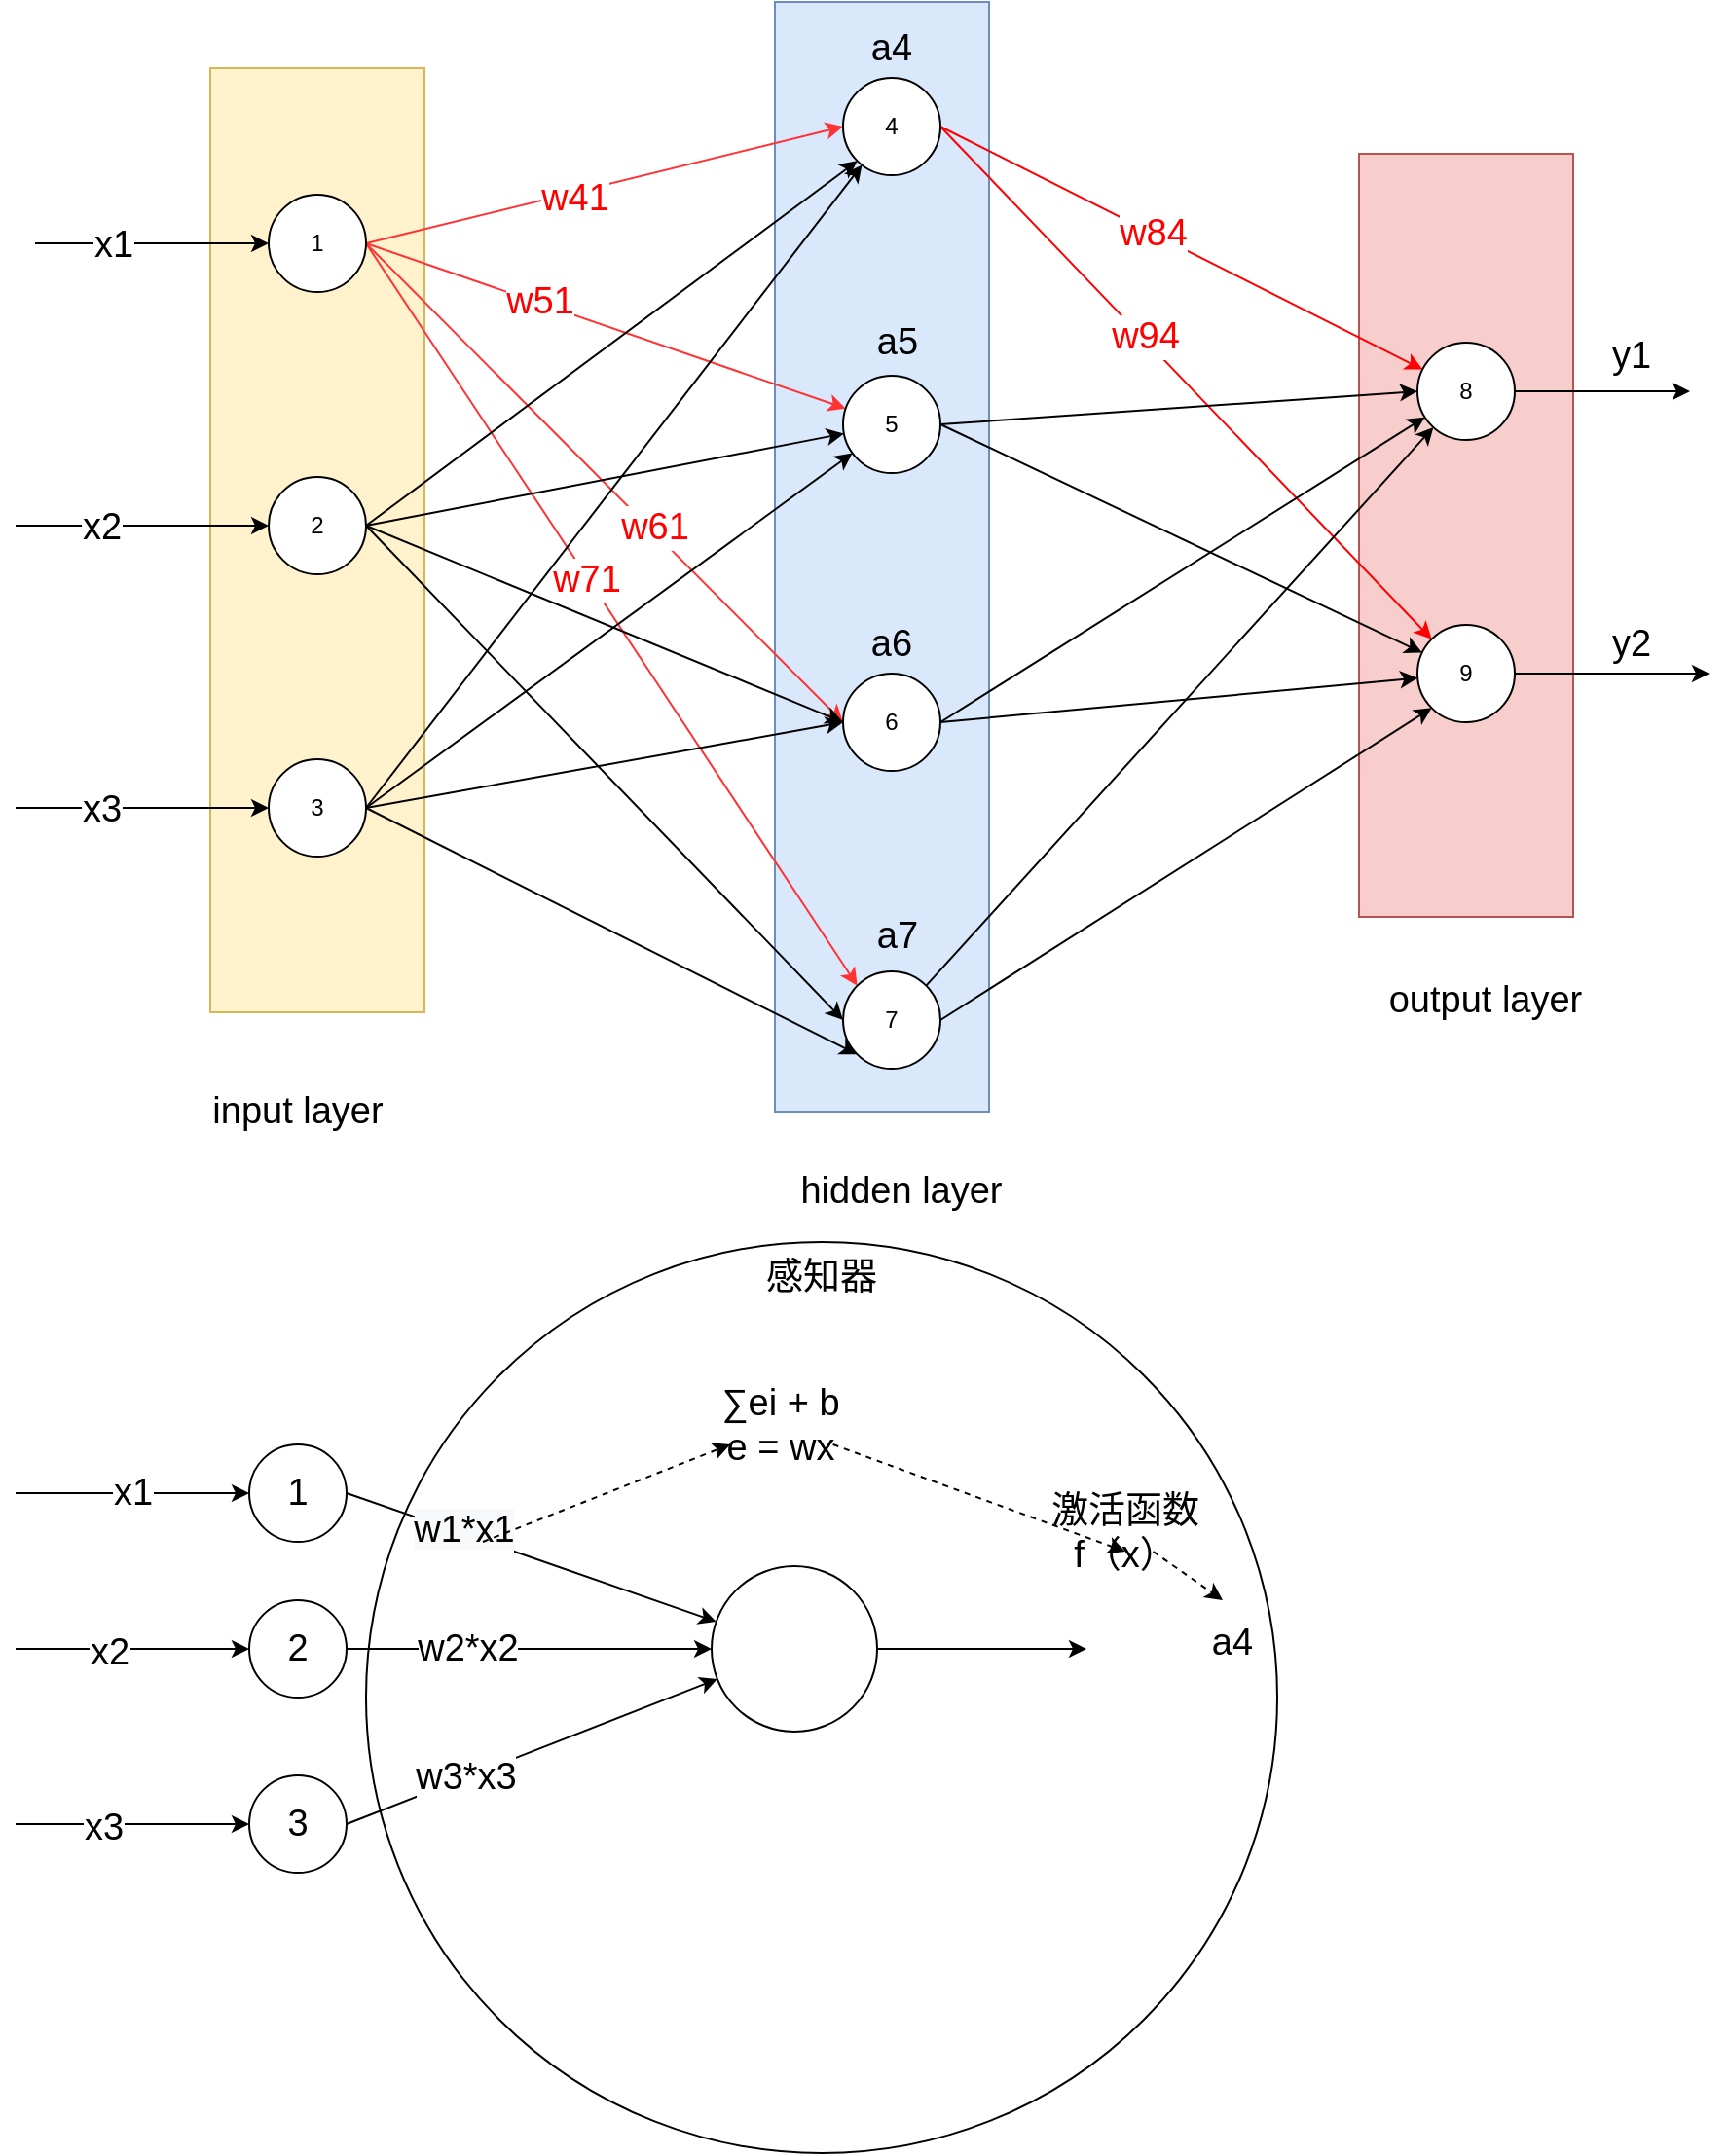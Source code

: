 <mxfile version="11.2.4" type="github" pages="1"><diagram id="sRPgiuU2ELGky1bLUA5l" name="第 1 页"><mxGraphModel dx="2075" dy="708" grid="1" gridSize="10" guides="1" tooltips="1" connect="1" arrows="1" fold="1" page="1" pageScale="1" pageWidth="827" pageHeight="1169" math="0" shadow="0"><root><mxCell id="0"/><mxCell id="1" parent="0"/><mxCell id="LAsPJ56PkUCeHqg7KBNk-83" value="x1" style="edgeStyle=none;rounded=0;orthogonalLoop=1;jettySize=auto;html=1;exitX=0;exitY=0.5;exitDx=0;exitDy=0;strokeColor=#000000;fontSize=19;fontColor=#000000;entryX=0;entryY=0.5;entryDx=0;entryDy=0;" edge="1" parent="1" target="LAsPJ56PkUCeHqg7KBNk-68"><mxGeometry relative="1" as="geometry"><mxPoint x="-40" y="805" as="sourcePoint"/></mxGeometry></mxCell><mxCell id="LAsPJ56PkUCeHqg7KBNk-69" value="感知器" style="ellipse;whiteSpace=wrap;html=1;aspect=fixed;fontSize=19;fontColor=#000000;verticalAlign=top;" vertex="1" parent="1"><mxGeometry x="140" y="676" width="468" height="468" as="geometry"/></mxCell><mxCell id="LAsPJ56PkUCeHqg7KBNk-33" value="" style="rounded=0;whiteSpace=wrap;html=1;fillColor=#f8cecc;strokeColor=#b85450;" vertex="1" parent="1"><mxGeometry x="650" y="117" width="110" height="392" as="geometry"/></mxCell><mxCell id="LAsPJ56PkUCeHqg7KBNk-32" value="" style="rounded=0;whiteSpace=wrap;html=1;fillColor=#dae8fc;strokeColor=#6c8ebf;" vertex="1" parent="1"><mxGeometry x="350" y="39" width="110" height="570" as="geometry"/></mxCell><mxCell id="LAsPJ56PkUCeHqg7KBNk-31" value="" style="rounded=0;whiteSpace=wrap;html=1;fillColor=#fff2cc;strokeColor=#d6b656;" vertex="1" parent="1"><mxGeometry x="60" y="73" width="110" height="485" as="geometry"/></mxCell><mxCell id="LAsPJ56PkUCeHqg7KBNk-10" style="rounded=0;orthogonalLoop=1;jettySize=auto;html=1;exitX=1;exitY=0.5;exitDx=0;exitDy=0;entryX=0;entryY=0.5;entryDx=0;entryDy=0;strokeColor=#FF3333;fontColor=#FF0000;" edge="1" parent="1" source="LAsPJ56PkUCeHqg7KBNk-1" target="LAsPJ56PkUCeHqg7KBNk-4"><mxGeometry relative="1" as="geometry"/></mxCell><mxCell id="LAsPJ56PkUCeHqg7KBNk-62" value="w41" style="text;html=1;resizable=0;points=[];align=center;verticalAlign=middle;labelBackgroundColor=#ffffff;fontSize=19;fontColor=#FF0000;" vertex="1" connectable="0" parent="LAsPJ56PkUCeHqg7KBNk-10"><mxGeometry x="-0.13" y="-3" relative="1" as="geometry"><mxPoint as="offset"/></mxGeometry></mxCell><mxCell id="LAsPJ56PkUCeHqg7KBNk-13" style="edgeStyle=none;rounded=0;orthogonalLoop=1;jettySize=auto;html=1;exitX=1;exitY=0.5;exitDx=0;exitDy=0;strokeColor=#FF3333;fontColor=#FF0000;" edge="1" parent="1" source="LAsPJ56PkUCeHqg7KBNk-1" target="LAsPJ56PkUCeHqg7KBNk-5"><mxGeometry relative="1" as="geometry"/></mxCell><mxCell id="LAsPJ56PkUCeHqg7KBNk-50" value="&lt;font color=&quot;#ff0000&quot;&gt;w51&lt;/font&gt;" style="text;html=1;resizable=0;points=[];align=center;verticalAlign=middle;labelBackgroundColor=#ffffff;fontSize=19;" vertex="1" connectable="0" parent="LAsPJ56PkUCeHqg7KBNk-13"><mxGeometry x="-0.285" y="1" relative="1" as="geometry"><mxPoint as="offset"/></mxGeometry></mxCell><mxCell id="LAsPJ56PkUCeHqg7KBNk-16" style="edgeStyle=none;rounded=0;orthogonalLoop=1;jettySize=auto;html=1;exitX=1;exitY=0.5;exitDx=0;exitDy=0;entryX=0;entryY=0.5;entryDx=0;entryDy=0;strokeColor=#FF3333;fontColor=#FF0000;" edge="1" parent="1" source="LAsPJ56PkUCeHqg7KBNk-1" target="LAsPJ56PkUCeHqg7KBNk-6"><mxGeometry relative="1" as="geometry"/></mxCell><mxCell id="LAsPJ56PkUCeHqg7KBNk-51" value="&lt;font color=&quot;#ff0000&quot;&gt;w61&lt;/font&gt;" style="text;html=1;resizable=0;points=[];align=center;verticalAlign=middle;labelBackgroundColor=#ffffff;fontSize=19;" vertex="1" connectable="0" parent="LAsPJ56PkUCeHqg7KBNk-16"><mxGeometry x="0.202" y="1" relative="1" as="geometry"><mxPoint y="-1" as="offset"/></mxGeometry></mxCell><mxCell id="LAsPJ56PkUCeHqg7KBNk-19" style="edgeStyle=none;rounded=0;orthogonalLoop=1;jettySize=auto;html=1;exitX=1;exitY=0.5;exitDx=0;exitDy=0;entryX=0;entryY=0;entryDx=0;entryDy=0;strokeColor=#FF3333;fontColor=#FF0000;" edge="1" parent="1" source="LAsPJ56PkUCeHqg7KBNk-1" target="LAsPJ56PkUCeHqg7KBNk-7"><mxGeometry relative="1" as="geometry"/></mxCell><mxCell id="LAsPJ56PkUCeHqg7KBNk-52" value="&lt;font color=&quot;#ff0000&quot;&gt;w71&lt;/font&gt;" style="text;html=1;resizable=0;points=[];align=center;verticalAlign=middle;labelBackgroundColor=#ffffff;fontSize=19;" vertex="1" connectable="0" parent="LAsPJ56PkUCeHqg7KBNk-19"><mxGeometry x="-0.096" y="-1" relative="1" as="geometry"><mxPoint as="offset"/></mxGeometry></mxCell><mxCell id="LAsPJ56PkUCeHqg7KBNk-1" value="1" style="ellipse;whiteSpace=wrap;html=1;aspect=fixed;" vertex="1" parent="1"><mxGeometry x="90" y="138" width="50" height="50" as="geometry"/></mxCell><mxCell id="LAsPJ56PkUCeHqg7KBNk-11" style="edgeStyle=none;rounded=0;orthogonalLoop=1;jettySize=auto;html=1;exitX=1;exitY=0.5;exitDx=0;exitDy=0;entryX=0;entryY=1;entryDx=0;entryDy=0;" edge="1" parent="1" source="LAsPJ56PkUCeHqg7KBNk-2" target="LAsPJ56PkUCeHqg7KBNk-4"><mxGeometry relative="1" as="geometry"/></mxCell><mxCell id="LAsPJ56PkUCeHqg7KBNk-14" style="edgeStyle=none;rounded=0;orthogonalLoop=1;jettySize=auto;html=1;exitX=1;exitY=0.5;exitDx=0;exitDy=0;" edge="1" parent="1" source="LAsPJ56PkUCeHqg7KBNk-2" target="LAsPJ56PkUCeHqg7KBNk-5"><mxGeometry relative="1" as="geometry"/></mxCell><mxCell id="LAsPJ56PkUCeHqg7KBNk-17" style="edgeStyle=none;rounded=0;orthogonalLoop=1;jettySize=auto;html=1;exitX=1;exitY=0.5;exitDx=0;exitDy=0;entryX=0;entryY=0.5;entryDx=0;entryDy=0;" edge="1" parent="1" source="LAsPJ56PkUCeHqg7KBNk-2" target="LAsPJ56PkUCeHqg7KBNk-6"><mxGeometry relative="1" as="geometry"/></mxCell><mxCell id="LAsPJ56PkUCeHqg7KBNk-20" style="edgeStyle=none;rounded=0;orthogonalLoop=1;jettySize=auto;html=1;exitX=1;exitY=0.5;exitDx=0;exitDy=0;entryX=0;entryY=0.5;entryDx=0;entryDy=0;" edge="1" parent="1" source="LAsPJ56PkUCeHqg7KBNk-2" target="LAsPJ56PkUCeHqg7KBNk-7"><mxGeometry relative="1" as="geometry"/></mxCell><mxCell id="LAsPJ56PkUCeHqg7KBNk-2" value="2" style="ellipse;whiteSpace=wrap;html=1;aspect=fixed;" vertex="1" parent="1"><mxGeometry x="90" y="283" width="50" height="50" as="geometry"/></mxCell><mxCell id="LAsPJ56PkUCeHqg7KBNk-12" style="edgeStyle=none;rounded=0;orthogonalLoop=1;jettySize=auto;html=1;exitX=1;exitY=0.5;exitDx=0;exitDy=0;" edge="1" parent="1" source="LAsPJ56PkUCeHqg7KBNk-3" target="LAsPJ56PkUCeHqg7KBNk-4"><mxGeometry relative="1" as="geometry"/></mxCell><mxCell id="LAsPJ56PkUCeHqg7KBNk-15" style="edgeStyle=none;rounded=0;orthogonalLoop=1;jettySize=auto;html=1;exitX=1;exitY=0.5;exitDx=0;exitDy=0;" edge="1" parent="1" source="LAsPJ56PkUCeHqg7KBNk-3" target="LAsPJ56PkUCeHqg7KBNk-5"><mxGeometry relative="1" as="geometry"/></mxCell><mxCell id="LAsPJ56PkUCeHqg7KBNk-18" style="edgeStyle=none;rounded=0;orthogonalLoop=1;jettySize=auto;html=1;exitX=1;exitY=0.5;exitDx=0;exitDy=0;entryX=0;entryY=0.5;entryDx=0;entryDy=0;" edge="1" parent="1" source="LAsPJ56PkUCeHqg7KBNk-3" target="LAsPJ56PkUCeHqg7KBNk-6"><mxGeometry relative="1" as="geometry"/></mxCell><mxCell id="LAsPJ56PkUCeHqg7KBNk-22" style="edgeStyle=none;rounded=0;orthogonalLoop=1;jettySize=auto;html=1;exitX=1;exitY=0.5;exitDx=0;exitDy=0;entryX=0;entryY=1;entryDx=0;entryDy=0;" edge="1" parent="1" source="LAsPJ56PkUCeHqg7KBNk-3" target="LAsPJ56PkUCeHqg7KBNk-7"><mxGeometry relative="1" as="geometry"/></mxCell><mxCell id="LAsPJ56PkUCeHqg7KBNk-3" value="3" style="ellipse;whiteSpace=wrap;html=1;aspect=fixed;" vertex="1" parent="1"><mxGeometry x="90" y="428" width="50" height="50" as="geometry"/></mxCell><mxCell id="LAsPJ56PkUCeHqg7KBNk-23" style="edgeStyle=none;rounded=0;orthogonalLoop=1;jettySize=auto;html=1;exitX=1;exitY=0.5;exitDx=0;exitDy=0;fontColor=#FF0000;strokeColor=#FF0000;" edge="1" parent="1" source="LAsPJ56PkUCeHqg7KBNk-4" target="LAsPJ56PkUCeHqg7KBNk-8"><mxGeometry relative="1" as="geometry"/></mxCell><mxCell id="LAsPJ56PkUCeHqg7KBNk-60" value="&lt;font color=&quot;#ff0000&quot;&gt;w84&lt;/font&gt;" style="text;html=1;resizable=0;points=[];align=center;verticalAlign=middle;labelBackgroundColor=#ffffff;fontSize=19;fontColor=#000000;" vertex="1" connectable="0" parent="LAsPJ56PkUCeHqg7KBNk-23"><mxGeometry x="-0.125" relative="1" as="geometry"><mxPoint as="offset"/></mxGeometry></mxCell><mxCell id="LAsPJ56PkUCeHqg7KBNk-26" style="edgeStyle=none;rounded=0;orthogonalLoop=1;jettySize=auto;html=1;exitX=1;exitY=0.5;exitDx=0;exitDy=0;entryX=0;entryY=0;entryDx=0;entryDy=0;strokeColor=#FF0000;" edge="1" parent="1" source="LAsPJ56PkUCeHqg7KBNk-4" target="LAsPJ56PkUCeHqg7KBNk-9"><mxGeometry relative="1" as="geometry"/></mxCell><mxCell id="LAsPJ56PkUCeHqg7KBNk-63" value="w94" style="text;html=1;resizable=0;points=[];align=center;verticalAlign=middle;labelBackgroundColor=#ffffff;fontSize=19;fontColor=#FF0000;" vertex="1" connectable="0" parent="LAsPJ56PkUCeHqg7KBNk-26"><mxGeometry x="-0.177" y="1" relative="1" as="geometry"><mxPoint as="offset"/></mxGeometry></mxCell><mxCell id="LAsPJ56PkUCeHqg7KBNk-4" value="4" style="ellipse;whiteSpace=wrap;html=1;aspect=fixed;" vertex="1" parent="1"><mxGeometry x="385" y="78" width="50" height="50" as="geometry"/></mxCell><mxCell id="LAsPJ56PkUCeHqg7KBNk-24" style="edgeStyle=none;rounded=0;orthogonalLoop=1;jettySize=auto;html=1;exitX=1;exitY=0.5;exitDx=0;exitDy=0;entryX=0;entryY=0.5;entryDx=0;entryDy=0;" edge="1" parent="1" source="LAsPJ56PkUCeHqg7KBNk-5" target="LAsPJ56PkUCeHqg7KBNk-8"><mxGeometry relative="1" as="geometry"/></mxCell><mxCell id="LAsPJ56PkUCeHqg7KBNk-27" style="edgeStyle=none;rounded=0;orthogonalLoop=1;jettySize=auto;html=1;exitX=1;exitY=0.5;exitDx=0;exitDy=0;" edge="1" parent="1" source="LAsPJ56PkUCeHqg7KBNk-5" target="LAsPJ56PkUCeHqg7KBNk-9"><mxGeometry relative="1" as="geometry"/></mxCell><mxCell id="LAsPJ56PkUCeHqg7KBNk-5" value="5" style="ellipse;whiteSpace=wrap;html=1;aspect=fixed;" vertex="1" parent="1"><mxGeometry x="385" y="231" width="50" height="50" as="geometry"/></mxCell><mxCell id="LAsPJ56PkUCeHqg7KBNk-25" style="edgeStyle=none;rounded=0;orthogonalLoop=1;jettySize=auto;html=1;exitX=1;exitY=0.5;exitDx=0;exitDy=0;" edge="1" parent="1" source="LAsPJ56PkUCeHqg7KBNk-6" target="LAsPJ56PkUCeHqg7KBNk-8"><mxGeometry relative="1" as="geometry"/></mxCell><mxCell id="LAsPJ56PkUCeHqg7KBNk-28" style="edgeStyle=none;rounded=0;orthogonalLoop=1;jettySize=auto;html=1;exitX=1;exitY=0.5;exitDx=0;exitDy=0;" edge="1" parent="1" source="LAsPJ56PkUCeHqg7KBNk-6" target="LAsPJ56PkUCeHqg7KBNk-9"><mxGeometry relative="1" as="geometry"/></mxCell><mxCell id="LAsPJ56PkUCeHqg7KBNk-6" value="6" style="ellipse;whiteSpace=wrap;html=1;aspect=fixed;" vertex="1" parent="1"><mxGeometry x="385" y="384" width="50" height="50" as="geometry"/></mxCell><mxCell id="LAsPJ56PkUCeHqg7KBNk-29" style="edgeStyle=none;rounded=0;orthogonalLoop=1;jettySize=auto;html=1;exitX=1;exitY=0;exitDx=0;exitDy=0;" edge="1" parent="1" source="LAsPJ56PkUCeHqg7KBNk-7" target="LAsPJ56PkUCeHqg7KBNk-8"><mxGeometry relative="1" as="geometry"/></mxCell><mxCell id="LAsPJ56PkUCeHqg7KBNk-30" style="edgeStyle=none;rounded=0;orthogonalLoop=1;jettySize=auto;html=1;exitX=1;exitY=0.5;exitDx=0;exitDy=0;entryX=0;entryY=1;entryDx=0;entryDy=0;" edge="1" parent="1" source="LAsPJ56PkUCeHqg7KBNk-7" target="LAsPJ56PkUCeHqg7KBNk-9"><mxGeometry relative="1" as="geometry"/></mxCell><mxCell id="LAsPJ56PkUCeHqg7KBNk-7" value="7" style="ellipse;whiteSpace=wrap;html=1;aspect=fixed;" vertex="1" parent="1"><mxGeometry x="385" y="537" width="50" height="50" as="geometry"/></mxCell><mxCell id="LAsPJ56PkUCeHqg7KBNk-8" value="8" style="ellipse;whiteSpace=wrap;html=1;aspect=fixed;" vertex="1" parent="1"><mxGeometry x="680" y="214" width="50" height="50" as="geometry"/></mxCell><mxCell id="LAsPJ56PkUCeHqg7KBNk-65" style="edgeStyle=none;rounded=0;orthogonalLoop=1;jettySize=auto;html=1;exitX=1;exitY=0.5;exitDx=0;exitDy=0;strokeColor=#000000;fontSize=19;fontColor=#FF0000;" edge="1" parent="1" source="LAsPJ56PkUCeHqg7KBNk-9"><mxGeometry relative="1" as="geometry"><mxPoint x="830" y="384" as="targetPoint"/></mxGeometry></mxCell><mxCell id="LAsPJ56PkUCeHqg7KBNk-9" value="9" style="ellipse;whiteSpace=wrap;html=1;aspect=fixed;" vertex="1" parent="1"><mxGeometry x="680" y="359" width="50" height="50" as="geometry"/></mxCell><mxCell id="LAsPJ56PkUCeHqg7KBNk-34" value="input layer" style="text;html=1;strokeColor=none;fillColor=none;align=center;verticalAlign=middle;whiteSpace=wrap;rounded=0;fontSize=19;" vertex="1" parent="1"><mxGeometry x="60" y="599" width="90" height="20" as="geometry"/></mxCell><mxCell id="LAsPJ56PkUCeHqg7KBNk-35" value="hidden layer" style="text;html=1;strokeColor=none;fillColor=none;align=center;verticalAlign=middle;whiteSpace=wrap;rounded=0;fontSize=19;" vertex="1" parent="1"><mxGeometry x="360" y="640" width="110" height="20" as="geometry"/></mxCell><mxCell id="LAsPJ56PkUCeHqg7KBNk-36" value="output layer" style="text;html=1;strokeColor=none;fillColor=none;align=center;verticalAlign=middle;whiteSpace=wrap;rounded=0;fontSize=19;" vertex="1" parent="1"><mxGeometry x="660" y="542" width="110" height="20" as="geometry"/></mxCell><mxCell id="LAsPJ56PkUCeHqg7KBNk-38" value="" style="endArrow=classic;html=1;fontSize=19;entryX=0;entryY=0.5;entryDx=0;entryDy=0;" edge="1" parent="1" target="LAsPJ56PkUCeHqg7KBNk-1"><mxGeometry width="50" height="50" relative="1" as="geometry"><mxPoint x="-30" y="163" as="sourcePoint"/><mxPoint x="110" y="690" as="targetPoint"/></mxGeometry></mxCell><mxCell id="LAsPJ56PkUCeHqg7KBNk-41" value="x1" style="text;html=1;resizable=0;points=[];align=center;verticalAlign=middle;labelBackgroundColor=#ffffff;fontSize=19;" vertex="1" connectable="0" parent="LAsPJ56PkUCeHqg7KBNk-38"><mxGeometry x="-0.332" y="-1" relative="1" as="geometry"><mxPoint as="offset"/></mxGeometry></mxCell><mxCell id="LAsPJ56PkUCeHqg7KBNk-44" value="" style="endArrow=classic;html=1;fontSize=19;entryX=0;entryY=0.5;entryDx=0;entryDy=0;" edge="1" parent="1" target="LAsPJ56PkUCeHqg7KBNk-2"><mxGeometry width="50" height="50" relative="1" as="geometry"><mxPoint x="-40" y="308" as="sourcePoint"/><mxPoint x="90" y="320" as="targetPoint"/></mxGeometry></mxCell><mxCell id="LAsPJ56PkUCeHqg7KBNk-45" value="x2" style="text;html=1;resizable=0;points=[];align=center;verticalAlign=middle;labelBackgroundColor=#ffffff;fontSize=19;" vertex="1" connectable="0" parent="LAsPJ56PkUCeHqg7KBNk-44"><mxGeometry x="-0.332" y="-1" relative="1" as="geometry"><mxPoint as="offset"/></mxGeometry></mxCell><mxCell id="LAsPJ56PkUCeHqg7KBNk-46" value="" style="endArrow=classic;html=1;fontSize=19;entryX=0;entryY=0.5;entryDx=0;entryDy=0;" edge="1" parent="1" target="LAsPJ56PkUCeHqg7KBNk-3"><mxGeometry width="50" height="50" relative="1" as="geometry"><mxPoint x="-40" y="453" as="sourcePoint"/><mxPoint x="80" y="440" as="targetPoint"/></mxGeometry></mxCell><mxCell id="LAsPJ56PkUCeHqg7KBNk-47" value="x3" style="text;html=1;resizable=0;points=[];align=center;verticalAlign=middle;labelBackgroundColor=#ffffff;fontSize=19;" vertex="1" connectable="0" parent="LAsPJ56PkUCeHqg7KBNk-46"><mxGeometry x="-0.332" y="-1" relative="1" as="geometry"><mxPoint as="offset"/></mxGeometry></mxCell><mxCell id="LAsPJ56PkUCeHqg7KBNk-53" value="a4" style="text;html=1;strokeColor=none;fillColor=none;align=center;verticalAlign=middle;whiteSpace=wrap;rounded=0;fontSize=19;fontColor=#000000;" vertex="1" parent="1"><mxGeometry x="390" y="53" width="40" height="20" as="geometry"/></mxCell><mxCell id="LAsPJ56PkUCeHqg7KBNk-55" value="a6" style="text;html=1;strokeColor=none;fillColor=none;align=center;verticalAlign=middle;whiteSpace=wrap;rounded=0;fontSize=19;fontColor=#000000;" vertex="1" parent="1"><mxGeometry x="390" y="359" width="40" height="20" as="geometry"/></mxCell><mxCell id="LAsPJ56PkUCeHqg7KBNk-56" value="a5" style="text;html=1;strokeColor=none;fillColor=none;align=center;verticalAlign=middle;whiteSpace=wrap;rounded=0;fontSize=19;fontColor=#000000;" vertex="1" parent="1"><mxGeometry x="393" y="204" width="40" height="20" as="geometry"/></mxCell><mxCell id="LAsPJ56PkUCeHqg7KBNk-57" value="a7" style="text;html=1;strokeColor=none;fillColor=none;align=center;verticalAlign=middle;whiteSpace=wrap;rounded=0;fontSize=19;fontColor=#000000;" vertex="1" parent="1"><mxGeometry x="393" y="509" width="40" height="20" as="geometry"/></mxCell><mxCell id="LAsPJ56PkUCeHqg7KBNk-64" value="" style="endArrow=classic;html=1;strokeColor=#000000;fontSize=19;fontColor=#FF0000;exitX=1;exitY=0.5;exitDx=0;exitDy=0;" edge="1" parent="1" source="LAsPJ56PkUCeHqg7KBNk-8"><mxGeometry width="50" height="50" relative="1" as="geometry"><mxPoint x="770" y="270" as="sourcePoint"/><mxPoint x="820" y="239" as="targetPoint"/></mxGeometry></mxCell><mxCell id="LAsPJ56PkUCeHqg7KBNk-66" value="y1" style="text;html=1;strokeColor=none;fillColor=none;align=center;verticalAlign=middle;whiteSpace=wrap;rounded=0;fontSize=19;fontColor=#000000;" vertex="1" parent="1"><mxGeometry x="770" y="211" width="40" height="20" as="geometry"/></mxCell><mxCell id="LAsPJ56PkUCeHqg7KBNk-67" value="y2" style="text;html=1;strokeColor=none;fillColor=none;align=center;verticalAlign=middle;whiteSpace=wrap;rounded=0;fontSize=19;fontColor=#000000;" vertex="1" parent="1"><mxGeometry x="770" y="359" width="40" height="20" as="geometry"/></mxCell><mxCell id="LAsPJ56PkUCeHqg7KBNk-74" style="edgeStyle=none;rounded=0;orthogonalLoop=1;jettySize=auto;html=1;exitX=1;exitY=0.5;exitDx=0;exitDy=0;strokeColor=#000000;fontSize=19;fontColor=#000000;" edge="1" parent="1" source="LAsPJ56PkUCeHqg7KBNk-68" target="LAsPJ56PkUCeHqg7KBNk-73"><mxGeometry relative="1" as="geometry"/></mxCell><mxCell id="LAsPJ56PkUCeHqg7KBNk-88" value="&lt;span style=&quot;white-space: normal ; background-color: rgb(248 , 249 , 250)&quot;&gt;w1*x1&lt;/span&gt;" style="text;html=1;resizable=0;points=[];align=center;verticalAlign=middle;labelBackgroundColor=#ffffff;fontSize=19;fontColor=#000000;" vertex="1" connectable="0" parent="LAsPJ56PkUCeHqg7KBNk-74"><mxGeometry x="-0.371" y="2" relative="1" as="geometry"><mxPoint as="offset"/></mxGeometry></mxCell><mxCell id="LAsPJ56PkUCeHqg7KBNk-68" value="1" style="ellipse;whiteSpace=wrap;html=1;aspect=fixed;fontSize=19;fontColor=#000000;" vertex="1" parent="1"><mxGeometry x="80" y="780" width="50" height="50" as="geometry"/></mxCell><mxCell id="LAsPJ56PkUCeHqg7KBNk-75" style="edgeStyle=none;rounded=0;orthogonalLoop=1;jettySize=auto;html=1;exitX=1;exitY=0.5;exitDx=0;exitDy=0;strokeColor=#000000;fontSize=19;fontColor=#000000;" edge="1" parent="1" source="LAsPJ56PkUCeHqg7KBNk-70" target="LAsPJ56PkUCeHqg7KBNk-73"><mxGeometry relative="1" as="geometry"/></mxCell><mxCell id="LAsPJ56PkUCeHqg7KBNk-89" value="w2*x2" style="text;html=1;resizable=0;points=[];align=center;verticalAlign=middle;labelBackgroundColor=#ffffff;fontSize=19;fontColor=#000000;" vertex="1" connectable="0" parent="LAsPJ56PkUCeHqg7KBNk-75"><mxGeometry x="-0.346" relative="1" as="geometry"><mxPoint as="offset"/></mxGeometry></mxCell><mxCell id="LAsPJ56PkUCeHqg7KBNk-84" style="edgeStyle=none;rounded=0;orthogonalLoop=1;jettySize=auto;html=1;exitX=0;exitY=0.5;exitDx=0;exitDy=0;strokeColor=#000000;fontSize=19;fontColor=#000000;entryX=0;entryY=0.5;entryDx=0;entryDy=0;" edge="1" parent="1" target="LAsPJ56PkUCeHqg7KBNk-70"><mxGeometry relative="1" as="geometry"><mxPoint x="-40" y="885" as="sourcePoint"/></mxGeometry></mxCell><mxCell id="LAsPJ56PkUCeHqg7KBNk-86" value="x2" style="text;html=1;resizable=0;points=[];align=center;verticalAlign=middle;labelBackgroundColor=#ffffff;fontSize=19;fontColor=#000000;" vertex="1" connectable="0" parent="LAsPJ56PkUCeHqg7KBNk-84"><mxGeometry x="-0.212" y="-2" relative="1" as="geometry"><mxPoint as="offset"/></mxGeometry></mxCell><mxCell id="LAsPJ56PkUCeHqg7KBNk-70" value="2" style="ellipse;whiteSpace=wrap;html=1;aspect=fixed;fontSize=19;fontColor=#000000;" vertex="1" parent="1"><mxGeometry x="80" y="860" width="50" height="50" as="geometry"/></mxCell><mxCell id="LAsPJ56PkUCeHqg7KBNk-76" style="edgeStyle=none;rounded=0;orthogonalLoop=1;jettySize=auto;html=1;exitX=1;exitY=0.5;exitDx=0;exitDy=0;strokeColor=#000000;fontSize=19;fontColor=#000000;" edge="1" parent="1" source="LAsPJ56PkUCeHqg7KBNk-71" target="LAsPJ56PkUCeHqg7KBNk-73"><mxGeometry relative="1" as="geometry"/></mxCell><mxCell id="LAsPJ56PkUCeHqg7KBNk-90" value="w3*x3" style="text;html=1;resizable=0;points=[];align=center;verticalAlign=middle;labelBackgroundColor=#ffffff;fontSize=19;fontColor=#000000;" vertex="1" connectable="0" parent="LAsPJ56PkUCeHqg7KBNk-76"><mxGeometry x="-0.357" relative="1" as="geometry"><mxPoint as="offset"/></mxGeometry></mxCell><mxCell id="LAsPJ56PkUCeHqg7KBNk-85" style="edgeStyle=none;rounded=0;orthogonalLoop=1;jettySize=auto;html=1;exitX=0;exitY=0.5;exitDx=0;exitDy=0;strokeColor=#000000;fontSize=19;fontColor=#000000;entryX=0;entryY=0.5;entryDx=0;entryDy=0;" edge="1" parent="1" target="LAsPJ56PkUCeHqg7KBNk-71"><mxGeometry relative="1" as="geometry"><mxPoint x="-40" y="975" as="sourcePoint"/></mxGeometry></mxCell><mxCell id="LAsPJ56PkUCeHqg7KBNk-87" value="x3" style="text;html=1;resizable=0;points=[];align=center;verticalAlign=middle;labelBackgroundColor=#ffffff;fontSize=19;fontColor=#000000;" vertex="1" connectable="0" parent="LAsPJ56PkUCeHqg7KBNk-85"><mxGeometry x="-0.262" y="-2" relative="1" as="geometry"><mxPoint as="offset"/></mxGeometry></mxCell><mxCell id="LAsPJ56PkUCeHqg7KBNk-71" value="3" style="ellipse;whiteSpace=wrap;html=1;aspect=fixed;fontSize=19;fontColor=#000000;" vertex="1" parent="1"><mxGeometry x="80" y="950" width="50" height="50" as="geometry"/></mxCell><mxCell id="LAsPJ56PkUCeHqg7KBNk-79" style="edgeStyle=none;rounded=0;orthogonalLoop=1;jettySize=auto;html=1;exitX=1;exitY=0.5;exitDx=0;exitDy=0;strokeColor=#000000;fontSize=19;fontColor=#000000;" edge="1" parent="1" source="LAsPJ56PkUCeHqg7KBNk-73"><mxGeometry relative="1" as="geometry"><mxPoint x="510" y="885" as="targetPoint"/></mxGeometry></mxCell><mxCell id="LAsPJ56PkUCeHqg7KBNk-73" value="" style="ellipse;whiteSpace=wrap;html=1;aspect=fixed;fontSize=19;fontColor=#000000;" vertex="1" parent="1"><mxGeometry x="317.5" y="842.5" width="85" height="85" as="geometry"/></mxCell><mxCell id="LAsPJ56PkUCeHqg7KBNk-92" value="∑ei + b&lt;br&gt;e = wx" style="text;html=1;strokeColor=none;fillColor=none;align=center;verticalAlign=middle;whiteSpace=wrap;rounded=0;fontSize=19;fontColor=#000000;" vertex="1" parent="1"><mxGeometry x="317.5" y="760" width="70" height="20" as="geometry"/></mxCell><mxCell id="LAsPJ56PkUCeHqg7KBNk-93" style="edgeStyle=none;rounded=0;orthogonalLoop=1;jettySize=auto;html=1;exitX=0;exitY=0.5;exitDx=0;exitDy=0;strokeColor=#000000;fontSize=19;fontColor=#000000;" edge="1" parent="1" source="LAsPJ56PkUCeHqg7KBNk-92" target="LAsPJ56PkUCeHqg7KBNk-92"><mxGeometry relative="1" as="geometry"/></mxCell><mxCell id="LAsPJ56PkUCeHqg7KBNk-94" value="激活函数&lt;br&gt;f（x）" style="text;html=1;strokeColor=none;fillColor=none;align=center;verticalAlign=middle;whiteSpace=wrap;rounded=0;fontSize=19;fontColor=#000000;" vertex="1" parent="1"><mxGeometry x="470" y="815" width="120" height="20" as="geometry"/></mxCell><mxCell id="LAsPJ56PkUCeHqg7KBNk-95" value="" style="endArrow=classic;html=1;strokeColor=#000000;fontSize=19;fontColor=#000000;dashed=1;" edge="1" parent="1" target="LAsPJ56PkUCeHqg7KBNk-92"><mxGeometry width="50" height="50" relative="1" as="geometry"><mxPoint x="200" y="830" as="sourcePoint"/><mxPoint x="250" y="780" as="targetPoint"/></mxGeometry></mxCell><mxCell id="LAsPJ56PkUCeHqg7KBNk-96" value="" style="endArrow=classic;html=1;strokeColor=#000000;fontSize=19;fontColor=#000000;entryX=0.5;entryY=1;entryDx=0;entryDy=0;dashed=1;" edge="1" parent="1" source="LAsPJ56PkUCeHqg7KBNk-92" target="LAsPJ56PkUCeHqg7KBNk-94"><mxGeometry width="50" height="50" relative="1" as="geometry"><mxPoint x="380" y="810" as="sourcePoint"/><mxPoint x="430" y="760" as="targetPoint"/></mxGeometry></mxCell><mxCell id="LAsPJ56PkUCeHqg7KBNk-97" value="" style="endArrow=classic;html=1;dashed=1;strokeColor=#000000;fontSize=19;fontColor=#000000;" edge="1" parent="1" source="LAsPJ56PkUCeHqg7KBNk-94"><mxGeometry width="50" height="50" relative="1" as="geometry"><mxPoint x="540" y="890" as="sourcePoint"/><mxPoint x="580" y="860" as="targetPoint"/></mxGeometry></mxCell><mxCell id="LAsPJ56PkUCeHqg7KBNk-98" value="a4" style="text;html=1;strokeColor=none;fillColor=none;align=center;verticalAlign=middle;whiteSpace=wrap;rounded=0;fontSize=19;fontColor=#000000;" vertex="1" parent="1"><mxGeometry x="565" y="872" width="40" height="20" as="geometry"/></mxCell></root></mxGraphModel></diagram></mxfile>